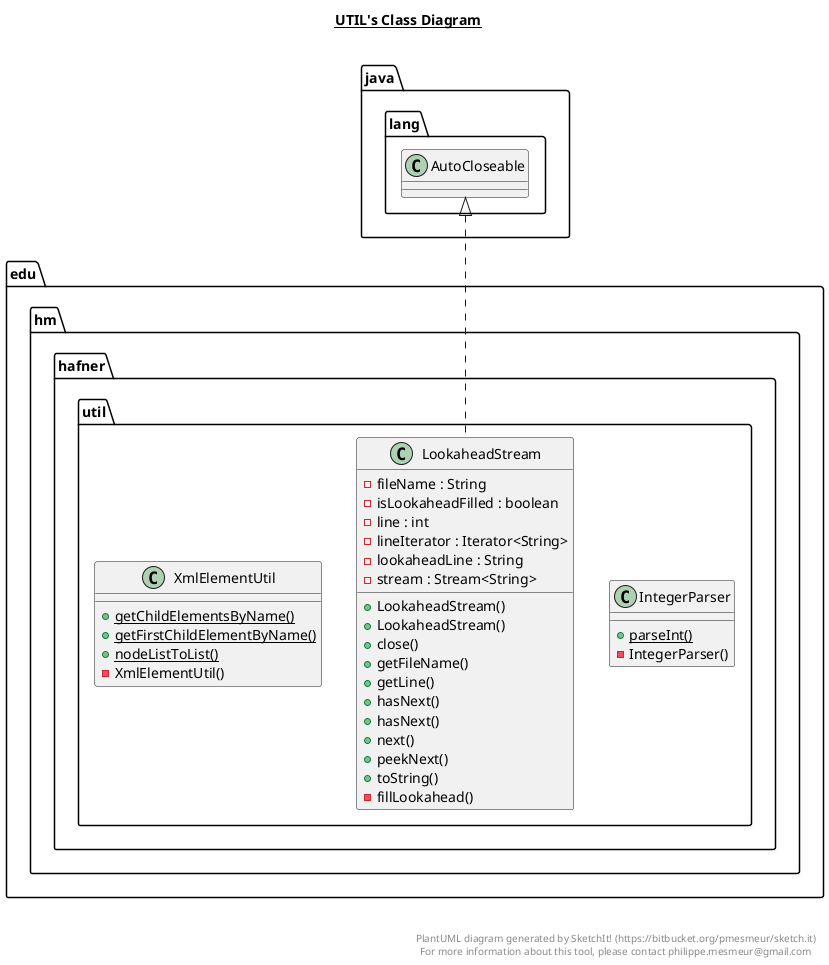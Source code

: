 @startuml

title __UTIL's Class Diagram__\n

  namespace edu.hm.hafner {
    namespace util {
      class edu.hm.hafner.util.IntegerParser {
          {static} + parseInt()
          - IntegerParser()
      }
    }
  }
  

  namespace edu.hm.hafner {
    namespace util {
      class edu.hm.hafner.util.LookaheadStream {
          - fileName : String
          - isLookaheadFilled : boolean
          - line : int
          - lineIterator : Iterator<String>
          - lookaheadLine : String
          - stream : Stream<String>
          + LookaheadStream()
          + LookaheadStream()
          + close()
          + getFileName()
          + getLine()
          + hasNext()
          + hasNext()
          + next()
          + peekNext()
          + toString()
          - fillLookahead()
      }
    }
  }
  

  namespace edu.hm.hafner {
    namespace util {
      class edu.hm.hafner.util.XmlElementUtil {
          {static} + getChildElementsByName()
          {static} + getFirstChildElementByName()
          {static} + nodeListToList()
          - XmlElementUtil()
      }
    }
  }
  

  edu.hm.hafner.util.LookaheadStream .up.|> java.lang.AutoCloseable


right footer


PlantUML diagram generated by SketchIt! (https://bitbucket.org/pmesmeur/sketch.it)
For more information about this tool, please contact philippe.mesmeur@gmail.com
endfooter

@enduml
